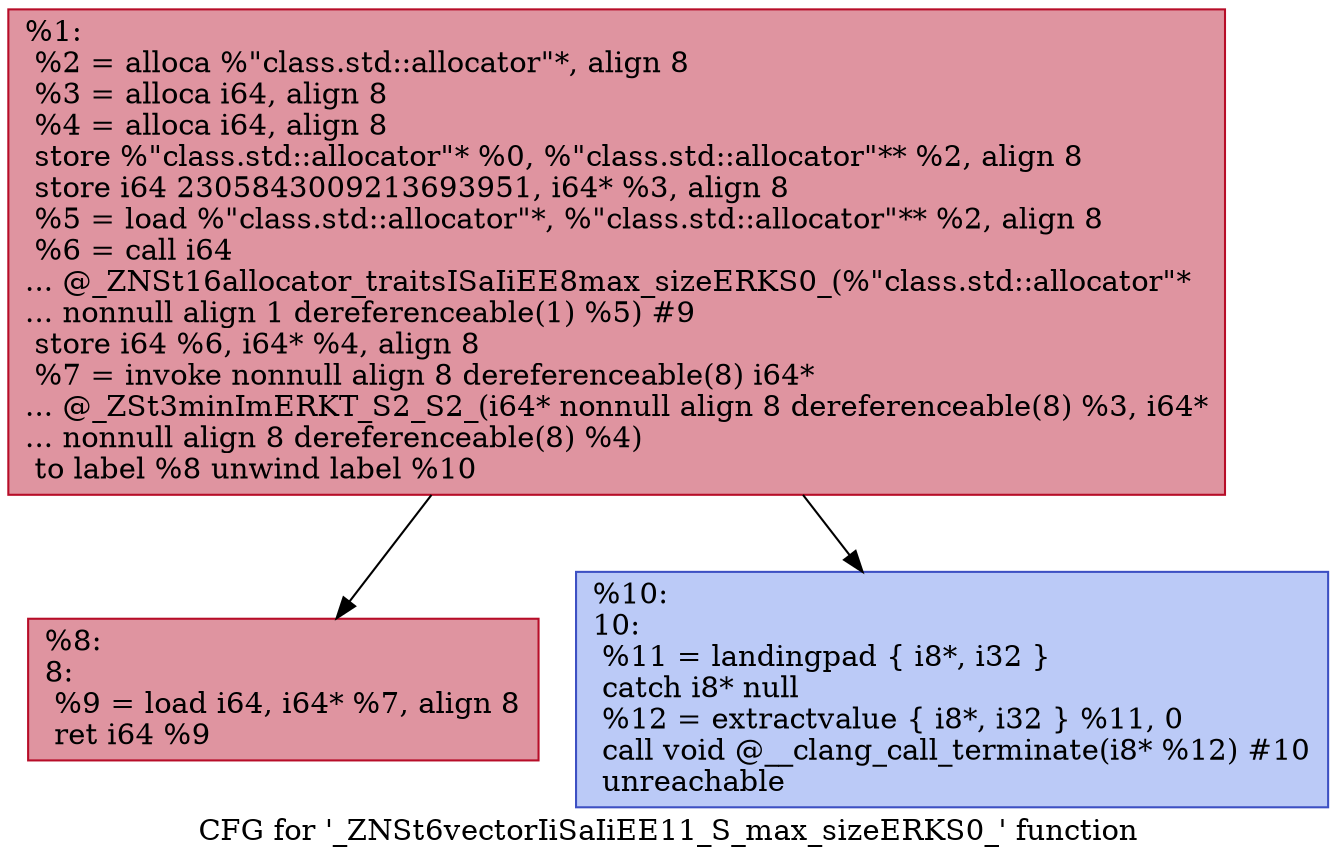 digraph "CFG for '_ZNSt6vectorIiSaIiEE11_S_max_sizeERKS0_' function" {
	label="CFG for '_ZNSt6vectorIiSaIiEE11_S_max_sizeERKS0_' function";

	Node0x55a8815fec50 [shape=record,color="#b70d28ff", style=filled, fillcolor="#b70d2870",label="{%1:\l  %2 = alloca %\"class.std::allocator\"*, align 8\l  %3 = alloca i64, align 8\l  %4 = alloca i64, align 8\l  store %\"class.std::allocator\"* %0, %\"class.std::allocator\"** %2, align 8\l  store i64 2305843009213693951, i64* %3, align 8\l  %5 = load %\"class.std::allocator\"*, %\"class.std::allocator\"** %2, align 8\l  %6 = call i64\l... @_ZNSt16allocator_traitsISaIiEE8max_sizeERKS0_(%\"class.std::allocator\"*\l... nonnull align 1 dereferenceable(1) %5) #9\l  store i64 %6, i64* %4, align 8\l  %7 = invoke nonnull align 8 dereferenceable(8) i64*\l... @_ZSt3minImERKT_S2_S2_(i64* nonnull align 8 dereferenceable(8) %3, i64*\l... nonnull align 8 dereferenceable(8) %4)\l          to label %8 unwind label %10\l}"];
	Node0x55a8815fec50 -> Node0x55a8815ff150;
	Node0x55a8815fec50 -> Node0x55a8815ff1a0;
	Node0x55a8815ff150 [shape=record,color="#b70d28ff", style=filled, fillcolor="#b70d2870",label="{%8:\l8:                                                \l  %9 = load i64, i64* %7, align 8\l  ret i64 %9\l}"];
	Node0x55a8815ff1a0 [shape=record,color="#3d50c3ff", style=filled, fillcolor="#6687ed70",label="{%10:\l10:                                               \l  %11 = landingpad \{ i8*, i32 \}\l          catch i8* null\l  %12 = extractvalue \{ i8*, i32 \} %11, 0\l  call void @__clang_call_terminate(i8* %12) #10\l  unreachable\l}"];
}
